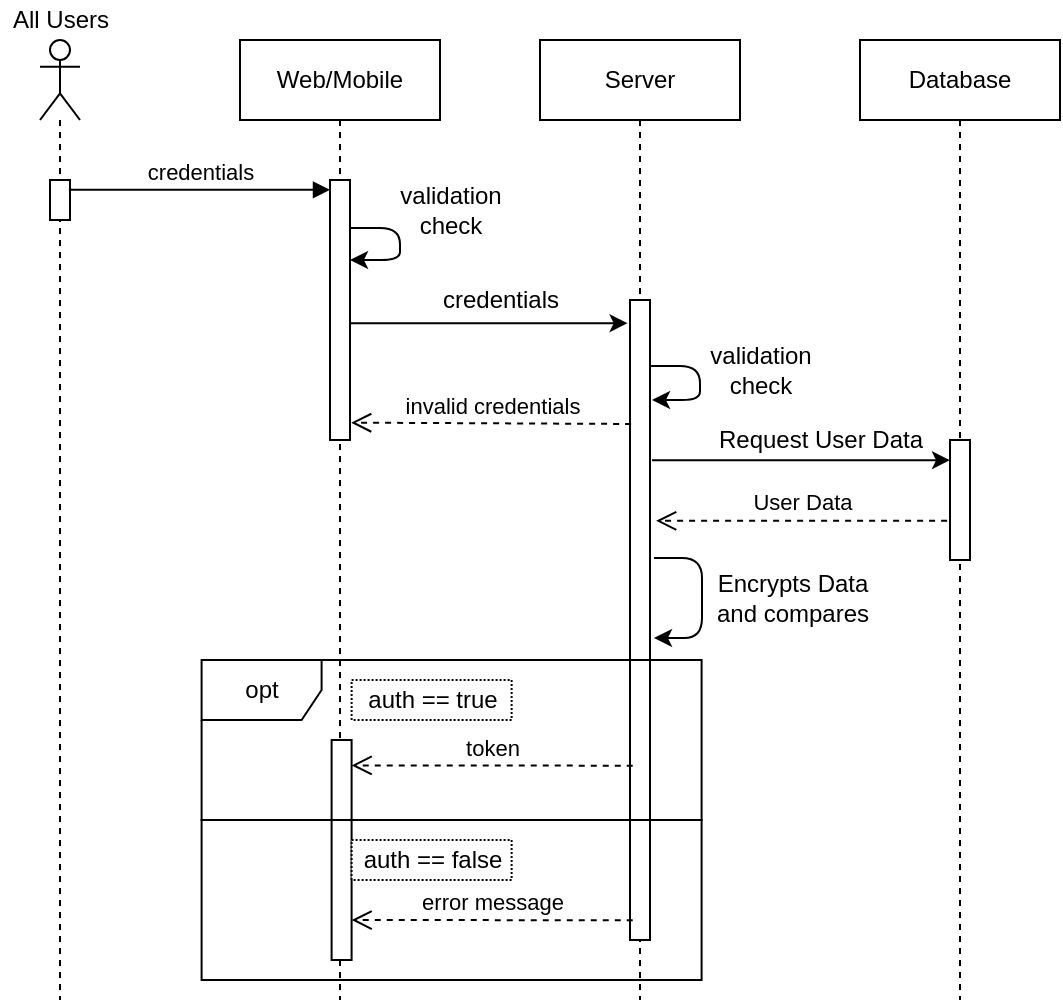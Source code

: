 <mxfile version="13.9.9" type="device" pages="8"><diagram id="iJgVvj-N-AQ0WdcPR5XS" name="Signin"><mxGraphModel dx="1422" dy="862" grid="1" gridSize="10" guides="1" tooltips="1" connect="1" arrows="1" fold="1" page="1" pageScale="1" pageWidth="850" pageHeight="1100" math="0" shadow="0"><root><mxCell id="0"/><mxCell id="1" parent="0"/><mxCell id="GuASFXOgTmhpiJYKEotS-1" value="Web/Mobile" style="shape=umlLifeline;perimeter=lifelinePerimeter;whiteSpace=wrap;html=1;container=1;collapsible=0;recursiveResize=0;outlineConnect=0;" vertex="1" parent="1"><mxGeometry x="130" y="200" width="100" height="480" as="geometry"/></mxCell><mxCell id="GuASFXOgTmhpiJYKEotS-7" value="" style="html=1;points=[];perimeter=orthogonalPerimeter;" vertex="1" parent="GuASFXOgTmhpiJYKEotS-1"><mxGeometry x="45" y="70" width="10" height="130" as="geometry"/></mxCell><mxCell id="GuASFXOgTmhpiJYKEotS-2" value="Server" style="shape=umlLifeline;perimeter=lifelinePerimeter;whiteSpace=wrap;html=1;container=1;collapsible=0;recursiveResize=0;outlineConnect=0;" vertex="1" parent="1"><mxGeometry x="280" y="200" width="100" height="480" as="geometry"/></mxCell><mxCell id="GuASFXOgTmhpiJYKEotS-11" value="" style="html=1;points=[];perimeter=orthogonalPerimeter;" vertex="1" parent="GuASFXOgTmhpiJYKEotS-2"><mxGeometry x="45" y="130" width="10" height="320" as="geometry"/></mxCell><mxCell id="rokExbw2m3ZGGYufd91J-17" value="" style="endArrow=classic;html=1;edgeStyle=orthogonalEdgeStyle;" edge="1" parent="GuASFXOgTmhpiJYKEotS-2"><mxGeometry width="50" height="50" relative="1" as="geometry"><mxPoint x="55" y="163" as="sourcePoint"/><mxPoint x="56" y="180" as="targetPoint"/><Array as="points"><mxPoint x="80" y="163"/><mxPoint x="80" y="180"/><mxPoint x="56" y="180"/></Array></mxGeometry></mxCell><mxCell id="rokExbw2m3ZGGYufd91J-15" value="" style="endArrow=classic;html=1;edgeStyle=orthogonalEdgeStyle;" edge="1" parent="GuASFXOgTmhpiJYKEotS-2"><mxGeometry width="50" height="50" relative="1" as="geometry"><mxPoint x="57" y="259" as="sourcePoint"/><mxPoint x="57" y="299" as="targetPoint"/><Array as="points"><mxPoint x="81" y="259"/><mxPoint x="81" y="299"/></Array></mxGeometry></mxCell><mxCell id="GuASFXOgTmhpiJYKEotS-3" value="Database" style="shape=umlLifeline;perimeter=lifelinePerimeter;whiteSpace=wrap;html=1;container=1;collapsible=0;recursiveResize=0;outlineConnect=0;" vertex="1" parent="1"><mxGeometry x="440" y="200" width="100" height="480" as="geometry"/></mxCell><mxCell id="GuASFXOgTmhpiJYKEotS-4" value="" style="shape=umlLifeline;participant=umlActor;perimeter=lifelinePerimeter;whiteSpace=wrap;html=1;container=1;collapsible=0;recursiveResize=0;verticalAlign=top;spacingTop=36;outlineConnect=0;" vertex="1" parent="1"><mxGeometry x="30" y="200" width="20" height="480" as="geometry"/></mxCell><mxCell id="GuASFXOgTmhpiJYKEotS-10" value="" style="html=1;points=[];perimeter=orthogonalPerimeter;" vertex="1" parent="GuASFXOgTmhpiJYKEotS-4"><mxGeometry x="5" y="70" width="10" height="20" as="geometry"/></mxCell><mxCell id="GuASFXOgTmhpiJYKEotS-5" value="All Users" style="text;html=1;align=center;verticalAlign=middle;resizable=0;points=[];autosize=1;" vertex="1" parent="1"><mxGeometry x="10" y="180" width="60" height="20" as="geometry"/></mxCell><mxCell id="GuASFXOgTmhpiJYKEotS-8" value="credentials" style="html=1;verticalAlign=bottom;endArrow=block;exitX=0.944;exitY=0.244;exitDx=0;exitDy=0;exitPerimeter=0;" edge="1" target="GuASFXOgTmhpiJYKEotS-7" parent="1" source="GuASFXOgTmhpiJYKEotS-10"><mxGeometry relative="1" as="geometry"><mxPoint x="50" y="277" as="sourcePoint"/></mxGeometry></mxCell><mxCell id="GuASFXOgTmhpiJYKEotS-12" style="edgeStyle=orthogonalEdgeStyle;rounded=0;orthogonalLoop=1;jettySize=auto;html=1;entryX=-0.12;entryY=0.099;entryDx=0;entryDy=0;entryPerimeter=0;" edge="1" parent="1"><mxGeometry relative="1" as="geometry"><mxPoint x="185" y="341.57" as="sourcePoint"/><mxPoint x="323.8" y="341.31" as="targetPoint"/><Array as="points"><mxPoint x="185" y="341.57"/><mxPoint x="324" y="341.57"/></Array></mxGeometry></mxCell><mxCell id="GuASFXOgTmhpiJYKEotS-14" value="credentials" style="text;html=1;align=center;verticalAlign=middle;resizable=0;points=[];autosize=1;" vertex="1" parent="1"><mxGeometry x="225" y="320.31" width="70" height="20" as="geometry"/></mxCell><mxCell id="GuASFXOgTmhpiJYKEotS-17" value="" style="html=1;points=[];perimeter=orthogonalPerimeter;" vertex="1" parent="1"><mxGeometry x="485" y="400" width="10" height="60" as="geometry"/></mxCell><mxCell id="GuASFXOgTmhpiJYKEotS-19" value="Request User Data" style="text;html=1;align=center;verticalAlign=middle;resizable=0;points=[];autosize=1;" vertex="1" parent="1"><mxGeometry x="360" y="390" width="120" height="20" as="geometry"/></mxCell><mxCell id="rokExbw2m3ZGGYufd91J-4" value="" style="endArrow=classic;html=1;edgeStyle=orthogonalEdgeStyle;" edge="1" parent="1"><mxGeometry width="50" height="50" relative="1" as="geometry"><mxPoint x="185" y="294" as="sourcePoint"/><mxPoint x="185" y="310" as="targetPoint"/><Array as="points"><mxPoint x="210" y="294"/><mxPoint x="210" y="310"/></Array></mxGeometry></mxCell><mxCell id="rokExbw2m3ZGGYufd91J-5" value="validation &lt;br&gt;check" style="text;html=1;align=center;verticalAlign=middle;resizable=0;points=[];autosize=1;" vertex="1" parent="1"><mxGeometry x="200" y="270" width="70" height="30" as="geometry"/></mxCell><mxCell id="rokExbw2m3ZGGYufd91J-6" value="opt" style="shape=umlFrame;whiteSpace=wrap;html=1;" vertex="1" parent="1"><mxGeometry x="110.8" y="510" width="250" height="80" as="geometry"/></mxCell><mxCell id="rokExbw2m3ZGGYufd91J-7" value="" style="html=1;points=[];perimeter=orthogonalPerimeter;" vertex="1" parent="1"><mxGeometry x="175.8" y="550" width="10" height="110" as="geometry"/></mxCell><mxCell id="rokExbw2m3ZGGYufd91J-8" value="token" style="html=1;verticalAlign=bottom;endArrow=open;dashed=1;endSize=8;exitX=0.057;exitY=0.874;exitDx=0;exitDy=0;exitPerimeter=0;" edge="1" parent="1"><mxGeometry relative="1" as="geometry"><mxPoint x="326.37" y="562.84" as="sourcePoint"/><mxPoint x="185.8" y="562.71" as="targetPoint"/></mxGeometry></mxCell><mxCell id="rokExbw2m3ZGGYufd91J-9" value="auth == true" style="text;html=1;align=center;verticalAlign=middle;resizable=0;points=[];autosize=1;fillColor=#ffffff;dashed=1;strokeColor=#000000;dashPattern=1 1;" vertex="1" parent="1"><mxGeometry x="185.8" y="520" width="80" height="20" as="geometry"/></mxCell><mxCell id="rokExbw2m3ZGGYufd91J-10" value="" style="rounded=0;whiteSpace=wrap;html=1;fillColor=none;" vertex="1" parent="1"><mxGeometry x="110.8" y="590" width="250" height="80" as="geometry"/></mxCell><mxCell id="rokExbw2m3ZGGYufd91J-11" value="auth == false" style="text;html=1;align=center;verticalAlign=middle;resizable=0;points=[];autosize=1;fillColor=#ffffff;dashed=1;strokeColor=#000000;dashPattern=1 1;" vertex="1" parent="1"><mxGeometry x="185.8" y="600" width="80" height="20" as="geometry"/></mxCell><mxCell id="rokExbw2m3ZGGYufd91J-12" value="error message" style="html=1;verticalAlign=bottom;endArrow=open;dashed=1;endSize=8;exitX=0.057;exitY=0.874;exitDx=0;exitDy=0;exitPerimeter=0;" edge="1" parent="1"><mxGeometry relative="1" as="geometry"><mxPoint x="326.37" y="640.13" as="sourcePoint"/><mxPoint x="185.8" y="640" as="targetPoint"/></mxGeometry></mxCell><mxCell id="rokExbw2m3ZGGYufd91J-13" style="edgeStyle=orthogonalEdgeStyle;rounded=0;orthogonalLoop=1;jettySize=auto;html=1;entryX=-0.08;entryY=0.343;entryDx=0;entryDy=0;entryPerimeter=0;" edge="1" parent="1"><mxGeometry relative="1" as="geometry"><mxPoint x="336" y="410.11" as="sourcePoint"/><mxPoint x="485" y="410.0" as="targetPoint"/><Array as="points"><mxPoint x="335.8" y="410.42"/><mxPoint x="484.8" y="410.42"/></Array></mxGeometry></mxCell><mxCell id="rokExbw2m3ZGGYufd91J-14" value="User Data" style="html=1;verticalAlign=bottom;endArrow=open;dashed=1;endSize=8;" edge="1" parent="1"><mxGeometry relative="1" as="geometry"><mxPoint x="483.55" y="440.42" as="sourcePoint"/><mxPoint x="338.05" y="440.42" as="targetPoint"/></mxGeometry></mxCell><mxCell id="rokExbw2m3ZGGYufd91J-16" value="Encrypts Data &lt;br&gt;and compares" style="text;html=1;align=center;verticalAlign=middle;resizable=0;points=[];autosize=1;" vertex="1" parent="1"><mxGeometry x="360.8" y="464.42" width="90" height="30" as="geometry"/></mxCell><mxCell id="rokExbw2m3ZGGYufd91J-18" value="validation &lt;br&gt;check" style="text;html=1;align=center;verticalAlign=middle;resizable=0;points=[];autosize=1;" vertex="1" parent="1"><mxGeometry x="355" y="350" width="70" height="30" as="geometry"/></mxCell><mxCell id="rokExbw2m3ZGGYufd91J-19" value="invalid credentials" style="html=1;verticalAlign=bottom;endArrow=open;dashed=1;endSize=8;entryX=1.056;entryY=0.841;entryDx=0;entryDy=0;entryPerimeter=0;exitX=0.056;exitY=0.423;exitDx=0;exitDy=0;exitPerimeter=0;" edge="1" parent="1"><mxGeometry relative="1" as="geometry"><mxPoint x="325.56" y="391.98" as="sourcePoint"/><mxPoint x="185.56" y="391.33" as="targetPoint"/></mxGeometry></mxCell></root></mxGraphModel></diagram><diagram id="b1_viIPvT2B6jkPvSaap" name="Signup"><mxGraphModel dx="2035" dy="718" grid="1" gridSize="10" guides="1" tooltips="1" connect="1" arrows="1" fold="1" page="1" pageScale="1" pageWidth="850" pageHeight="1100" math="0" shadow="0"><root><mxCell id="b9Ro9en9douxmLRFqgKH-0"/><mxCell id="b9Ro9en9douxmLRFqgKH-1" parent="b9Ro9en9douxmLRFqgKH-0"/><mxCell id="_NHXa7lihdW7iNG9A7KS-0" value="Mobile" style="shape=umlLifeline;perimeter=lifelinePerimeter;whiteSpace=wrap;html=1;container=1;collapsible=0;recursiveResize=0;outlineConnect=0;" vertex="1" parent="b9Ro9en9douxmLRFqgKH-1"><mxGeometry x="130" y="200" width="100" height="480" as="geometry"/></mxCell><mxCell id="_NHXa7lihdW7iNG9A7KS-1" value="" style="html=1;points=[];perimeter=orthogonalPerimeter;" vertex="1" parent="_NHXa7lihdW7iNG9A7KS-0"><mxGeometry x="45" y="70" width="10" height="130" as="geometry"/></mxCell><mxCell id="_NHXa7lihdW7iNG9A7KS-2" value="Server" style="shape=umlLifeline;perimeter=lifelinePerimeter;whiteSpace=wrap;html=1;container=1;collapsible=0;recursiveResize=0;outlineConnect=0;" vertex="1" parent="b9Ro9en9douxmLRFqgKH-1"><mxGeometry x="280" y="200" width="100" height="480" as="geometry"/></mxCell><mxCell id="_NHXa7lihdW7iNG9A7KS-3" value="" style="html=1;points=[];perimeter=orthogonalPerimeter;" vertex="1" parent="_NHXa7lihdW7iNG9A7KS-2"><mxGeometry x="45" y="130" width="10" height="340" as="geometry"/></mxCell><mxCell id="_NHXa7lihdW7iNG9A7KS-4" value="" style="endArrow=classic;html=1;edgeStyle=orthogonalEdgeStyle;" edge="1" parent="_NHXa7lihdW7iNG9A7KS-2"><mxGeometry width="50" height="50" relative="1" as="geometry"><mxPoint x="55" y="163" as="sourcePoint"/><mxPoint x="56" y="180" as="targetPoint"/><Array as="points"><mxPoint x="80" y="163"/><mxPoint x="80" y="180"/><mxPoint x="56" y="180"/></Array></mxGeometry></mxCell><mxCell id="_NHXa7lihdW7iNG9A7KS-6" value="Database" style="shape=umlLifeline;perimeter=lifelinePerimeter;whiteSpace=wrap;html=1;container=1;collapsible=0;recursiveResize=0;outlineConnect=0;" vertex="1" parent="b9Ro9en9douxmLRFqgKH-1"><mxGeometry x="440" y="200" width="100" height="480" as="geometry"/></mxCell><mxCell id="_NHXa7lihdW7iNG9A7KS-7" value="" style="shape=umlLifeline;participant=umlActor;perimeter=lifelinePerimeter;whiteSpace=wrap;html=1;container=1;collapsible=0;recursiveResize=0;verticalAlign=top;spacingTop=36;outlineConnect=0;" vertex="1" parent="b9Ro9en9douxmLRFqgKH-1"><mxGeometry x="30" y="200" width="20" height="480" as="geometry"/></mxCell><mxCell id="_NHXa7lihdW7iNG9A7KS-8" value="" style="html=1;points=[];perimeter=orthogonalPerimeter;" vertex="1" parent="_NHXa7lihdW7iNG9A7KS-7"><mxGeometry x="5" y="70" width="10" height="20" as="geometry"/></mxCell><mxCell id="_NHXa7lihdW7iNG9A7KS-9" value="Client, Owner" style="text;html=1;align=center;verticalAlign=middle;resizable=0;points=[];autosize=1;" vertex="1" parent="b9Ro9en9douxmLRFqgKH-1"><mxGeometry x="-5" y="180" width="90" height="20" as="geometry"/></mxCell><mxCell id="_NHXa7lihdW7iNG9A7KS-10" value="credentials" style="html=1;verticalAlign=bottom;endArrow=block;exitX=0.944;exitY=0.244;exitDx=0;exitDy=0;exitPerimeter=0;" edge="1" parent="b9Ro9en9douxmLRFqgKH-1" source="_NHXa7lihdW7iNG9A7KS-8" target="_NHXa7lihdW7iNG9A7KS-1"><mxGeometry relative="1" as="geometry"><mxPoint x="50" y="277" as="sourcePoint"/></mxGeometry></mxCell><mxCell id="_NHXa7lihdW7iNG9A7KS-11" style="edgeStyle=orthogonalEdgeStyle;rounded=0;orthogonalLoop=1;jettySize=auto;html=1;entryX=-0.12;entryY=0.099;entryDx=0;entryDy=0;entryPerimeter=0;" edge="1" parent="b9Ro9en9douxmLRFqgKH-1"><mxGeometry relative="1" as="geometry"><mxPoint x="185" y="341.3" as="sourcePoint"/><mxPoint x="323.8" y="341.31" as="targetPoint"/><Array as="points"><mxPoint x="185" y="341.57"/><mxPoint x="324" y="341.57"/></Array></mxGeometry></mxCell><mxCell id="_NHXa7lihdW7iNG9A7KS-12" value="credentials" style="text;html=1;align=center;verticalAlign=middle;resizable=0;points=[];autosize=1;" vertex="1" parent="b9Ro9en9douxmLRFqgKH-1"><mxGeometry x="225" y="320.31" width="70" height="20" as="geometry"/></mxCell><mxCell id="_NHXa7lihdW7iNG9A7KS-13" value="" style="html=1;points=[];perimeter=orthogonalPerimeter;" vertex="1" parent="b9Ro9en9douxmLRFqgKH-1"><mxGeometry x="485" y="400" width="10" height="120" as="geometry"/></mxCell><mxCell id="_NHXa7lihdW7iNG9A7KS-14" value="Check if email exists" style="text;html=1;align=center;verticalAlign=middle;resizable=0;points=[];autosize=1;" vertex="1" parent="b9Ro9en9douxmLRFqgKH-1"><mxGeometry x="355" y="390" width="120" height="20" as="geometry"/></mxCell><mxCell id="_NHXa7lihdW7iNG9A7KS-15" value="" style="endArrow=classic;html=1;edgeStyle=orthogonalEdgeStyle;" edge="1" parent="b9Ro9en9douxmLRFqgKH-1"><mxGeometry width="50" height="50" relative="1" as="geometry"><mxPoint x="185" y="294" as="sourcePoint"/><mxPoint x="185" y="310" as="targetPoint"/><Array as="points"><mxPoint x="210" y="294"/><mxPoint x="210" y="310"/></Array></mxGeometry></mxCell><mxCell id="_NHXa7lihdW7iNG9A7KS-16" value="validation &lt;br&gt;check" style="text;html=1;align=center;verticalAlign=middle;resizable=0;points=[];autosize=1;" vertex="1" parent="b9Ro9en9douxmLRFqgKH-1"><mxGeometry x="200" y="270" width="70" height="30" as="geometry"/></mxCell><mxCell id="_NHXa7lihdW7iNG9A7KS-17" value="opt" style="shape=umlFrame;whiteSpace=wrap;html=1;" vertex="1" parent="b9Ro9en9douxmLRFqgKH-1"><mxGeometry x="110" y="520" width="250" height="80" as="geometry"/></mxCell><mxCell id="_NHXa7lihdW7iNG9A7KS-18" value="" style="html=1;points=[];perimeter=orthogonalPerimeter;" vertex="1" parent="b9Ro9en9douxmLRFqgKH-1"><mxGeometry x="175" y="560" width="10" height="110" as="geometry"/></mxCell><mxCell id="_NHXa7lihdW7iNG9A7KS-19" value="token" style="html=1;verticalAlign=bottom;endArrow=open;dashed=1;endSize=8;exitX=0.057;exitY=0.874;exitDx=0;exitDy=0;exitPerimeter=0;" edge="1" parent="b9Ro9en9douxmLRFqgKH-1"><mxGeometry relative="1" as="geometry"><mxPoint x="325.57" y="572.84" as="sourcePoint"/><mxPoint x="185.0" y="572.71" as="targetPoint"/></mxGeometry></mxCell><mxCell id="_NHXa7lihdW7iNG9A7KS-20" value="signup == true" style="text;html=1;align=center;verticalAlign=middle;resizable=0;points=[];autosize=1;fillColor=#ffffff;dashed=1;strokeColor=#000000;dashPattern=1 1;" vertex="1" parent="b9Ro9en9douxmLRFqgKH-1"><mxGeometry x="180" y="530" width="90" height="20" as="geometry"/></mxCell><mxCell id="_NHXa7lihdW7iNG9A7KS-21" value="" style="rounded=0;whiteSpace=wrap;html=1;fillColor=none;" vertex="1" parent="b9Ro9en9douxmLRFqgKH-1"><mxGeometry x="110" y="600" width="250" height="80" as="geometry"/></mxCell><mxCell id="_NHXa7lihdW7iNG9A7KS-23" value="error message" style="html=1;verticalAlign=bottom;endArrow=open;dashed=1;endSize=8;exitX=0.057;exitY=0.874;exitDx=0;exitDy=0;exitPerimeter=0;" edge="1" parent="b9Ro9en9douxmLRFqgKH-1"><mxGeometry relative="1" as="geometry"><mxPoint x="325.57" y="650.13" as="sourcePoint"/><mxPoint x="185.0" y="650" as="targetPoint"/></mxGeometry></mxCell><mxCell id="_NHXa7lihdW7iNG9A7KS-24" style="edgeStyle=orthogonalEdgeStyle;rounded=0;orthogonalLoop=1;jettySize=auto;html=1;entryX=-0.08;entryY=0.343;entryDx=0;entryDy=0;entryPerimeter=0;" edge="1" parent="b9Ro9en9douxmLRFqgKH-1"><mxGeometry relative="1" as="geometry"><mxPoint x="336" y="410" as="sourcePoint"/><mxPoint x="485" y="410" as="targetPoint"/><Array as="points"><mxPoint x="335.8" y="410.42"/><mxPoint x="484.8" y="410.42"/></Array></mxGeometry></mxCell><mxCell id="_NHXa7lihdW7iNG9A7KS-25" value="check response" style="html=1;verticalAlign=bottom;endArrow=open;dashed=1;endSize=8;" edge="1" parent="b9Ro9en9douxmLRFqgKH-1"><mxGeometry relative="1" as="geometry"><mxPoint x="483.55" y="440.42" as="sourcePoint"/><mxPoint x="338.05" y="440.42" as="targetPoint"/></mxGeometry></mxCell><mxCell id="_NHXa7lihdW7iNG9A7KS-27" value="validation &lt;br&gt;check" style="text;html=1;align=center;verticalAlign=middle;resizable=0;points=[];autosize=1;" vertex="1" parent="b9Ro9en9douxmLRFqgKH-1"><mxGeometry x="355" y="350" width="70" height="30" as="geometry"/></mxCell><mxCell id="_NHXa7lihdW7iNG9A7KS-28" value="invalid credentials" style="html=1;verticalAlign=bottom;endArrow=open;dashed=1;endSize=8;entryX=1.056;entryY=0.841;entryDx=0;entryDy=0;entryPerimeter=0;exitX=0.056;exitY=0.423;exitDx=0;exitDy=0;exitPerimeter=0;" edge="1" parent="b9Ro9en9douxmLRFqgKH-1"><mxGeometry relative="1" as="geometry"><mxPoint x="325.56" y="391.98" as="sourcePoint"/><mxPoint x="185.56" y="391.33" as="targetPoint"/></mxGeometry></mxCell><mxCell id="_NHXa7lihdW7iNG9A7KS-29" value="Enter new user" style="text;html=1;align=center;verticalAlign=middle;resizable=0;points=[];autosize=1;" vertex="1" parent="b9Ro9en9douxmLRFqgKH-1"><mxGeometry x="365" y="460" width="100" height="20" as="geometry"/></mxCell><mxCell id="_NHXa7lihdW7iNG9A7KS-30" style="edgeStyle=orthogonalEdgeStyle;rounded=0;orthogonalLoop=1;jettySize=auto;html=1;entryX=-0.08;entryY=0.343;entryDx=0;entryDy=0;entryPerimeter=0;" edge="1" parent="b9Ro9en9douxmLRFqgKH-1"><mxGeometry relative="1" as="geometry"><mxPoint x="336" y="480" as="sourcePoint"/><mxPoint x="485" y="480" as="targetPoint"/><Array as="points"><mxPoint x="335.8" y="480.42"/><mxPoint x="484.8" y="480.42"/></Array></mxGeometry></mxCell><mxCell id="_NHXa7lihdW7iNG9A7KS-31" value="new user data" style="html=1;verticalAlign=bottom;endArrow=open;dashed=1;endSize=8;" edge="1" parent="b9Ro9en9douxmLRFqgKH-1"><mxGeometry relative="1" as="geometry"><mxPoint x="485.0" y="510.0" as="sourcePoint"/><mxPoint x="339.5" y="510.0" as="targetPoint"/></mxGeometry></mxCell><mxCell id="_NHXa7lihdW7iNG9A7KS-32" value="signup == false" style="text;html=1;align=center;verticalAlign=middle;resizable=0;points=[];autosize=1;fillColor=#ffffff;dashed=1;strokeColor=#000000;dashPattern=1 1;" vertex="1" parent="b9Ro9en9douxmLRFqgKH-1"><mxGeometry x="180" y="605" width="100" height="20" as="geometry"/></mxCell></root></mxGraphModel></diagram><diagram id="a68WblNyYLlC_xeu99-G" name="New CRO"><mxGraphModel dx="2031" dy="1231" grid="1" gridSize="10" guides="1" tooltips="1" connect="1" arrows="1" fold="1" page="1" pageScale="1" pageWidth="850" pageHeight="1100" math="0" shadow="0"><root><mxCell id="i3A1HXCVviCSyZX4NxgF-0"/><mxCell id="i3A1HXCVviCSyZX4NxgF-1" parent="i3A1HXCVviCSyZX4NxgF-0"/><mxCell id="i3A1HXCVviCSyZX4NxgF-2" value="Web" style="shape=umlLifeline;perimeter=lifelinePerimeter;whiteSpace=wrap;html=1;container=1;collapsible=0;recursiveResize=0;outlineConnect=0;" vertex="1" parent="i3A1HXCVviCSyZX4NxgF-1"><mxGeometry x="130" y="200" width="100" height="400" as="geometry"/></mxCell><mxCell id="i3A1HXCVviCSyZX4NxgF-3" value="" style="html=1;points=[];perimeter=orthogonalPerimeter;" vertex="1" parent="i3A1HXCVviCSyZX4NxgF-2"><mxGeometry x="45" y="70" width="10" height="130" as="geometry"/></mxCell><mxCell id="i3A1HXCVviCSyZX4NxgF-4" value="" style="html=1;points=[];perimeter=orthogonalPerimeter;" vertex="1" parent="i3A1HXCVviCSyZX4NxgF-2"><mxGeometry x="45" y="340" width="10" height="30" as="geometry"/></mxCell><mxCell id="i3A1HXCVviCSyZX4NxgF-5" value="Server" style="shape=umlLifeline;perimeter=lifelinePerimeter;whiteSpace=wrap;html=1;container=1;collapsible=0;recursiveResize=0;outlineConnect=0;" vertex="1" parent="i3A1HXCVviCSyZX4NxgF-1"><mxGeometry x="280" y="200" width="100" height="400" as="geometry"/></mxCell><mxCell id="i3A1HXCVviCSyZX4NxgF-6" value="" style="html=1;points=[];perimeter=orthogonalPerimeter;" vertex="1" parent="i3A1HXCVviCSyZX4NxgF-5"><mxGeometry x="45" y="120" width="10" height="250" as="geometry"/></mxCell><mxCell id="i3A1HXCVviCSyZX4NxgF-7" value="" style="endArrow=classic;html=1;edgeStyle=orthogonalEdgeStyle;" edge="1" parent="i3A1HXCVviCSyZX4NxgF-5"><mxGeometry width="50" height="50" relative="1" as="geometry"><mxPoint x="55" y="163" as="sourcePoint"/><mxPoint x="56" y="180" as="targetPoint"/><Array as="points"><mxPoint x="80" y="163"/><mxPoint x="80" y="180"/><mxPoint x="56" y="180"/></Array></mxGeometry></mxCell><mxCell id="i3A1HXCVviCSyZX4NxgF-8" value="Database" style="shape=umlLifeline;perimeter=lifelinePerimeter;whiteSpace=wrap;html=1;container=1;collapsible=0;recursiveResize=0;outlineConnect=0;" vertex="1" parent="i3A1HXCVviCSyZX4NxgF-1"><mxGeometry x="440" y="200" width="100" height="400" as="geometry"/></mxCell><mxCell id="i3A1HXCVviCSyZX4NxgF-9" value="" style="shape=umlLifeline;participant=umlActor;perimeter=lifelinePerimeter;whiteSpace=wrap;html=1;container=1;collapsible=0;recursiveResize=0;verticalAlign=top;spacingTop=36;outlineConnect=0;" vertex="1" parent="i3A1HXCVviCSyZX4NxgF-1"><mxGeometry x="30" y="200" width="20" height="400" as="geometry"/></mxCell><mxCell id="i3A1HXCVviCSyZX4NxgF-10" value="" style="html=1;points=[];perimeter=orthogonalPerimeter;" vertex="1" parent="i3A1HXCVviCSyZX4NxgF-9"><mxGeometry x="5" y="70" width="10" height="20" as="geometry"/></mxCell><mxCell id="i3A1HXCVviCSyZX4NxgF-11" value="Manager" style="text;html=1;align=center;verticalAlign=middle;resizable=0;points=[];autosize=1;" vertex="1" parent="i3A1HXCVviCSyZX4NxgF-1"><mxGeometry x="10" y="180" width="60" height="20" as="geometry"/></mxCell><mxCell id="i3A1HXCVviCSyZX4NxgF-12" value="credentials" style="html=1;verticalAlign=bottom;endArrow=block;exitX=0.944;exitY=0.244;exitDx=0;exitDy=0;exitPerimeter=0;" edge="1" parent="i3A1HXCVviCSyZX4NxgF-1" source="i3A1HXCVviCSyZX4NxgF-10" target="i3A1HXCVviCSyZX4NxgF-3"><mxGeometry relative="1" as="geometry"><mxPoint x="50" y="277" as="sourcePoint"/></mxGeometry></mxCell><mxCell id="i3A1HXCVviCSyZX4NxgF-13" style="edgeStyle=orthogonalEdgeStyle;rounded=0;orthogonalLoop=1;jettySize=auto;html=1;entryX=-0.12;entryY=0.099;entryDx=0;entryDy=0;entryPerimeter=0;" edge="1" parent="i3A1HXCVviCSyZX4NxgF-1"><mxGeometry relative="1" as="geometry"><mxPoint x="185" y="341.3" as="sourcePoint"/><mxPoint x="323.8" y="341.31" as="targetPoint"/><Array as="points"><mxPoint x="185" y="341.57"/><mxPoint x="324" y="341.57"/></Array></mxGeometry></mxCell><mxCell id="i3A1HXCVviCSyZX4NxgF-14" value="credentials" style="text;html=1;align=center;verticalAlign=middle;resizable=0;points=[];autosize=1;" vertex="1" parent="i3A1HXCVviCSyZX4NxgF-1"><mxGeometry x="225" y="320.31" width="70" height="20" as="geometry"/></mxCell><mxCell id="i3A1HXCVviCSyZX4NxgF-15" value="" style="html=1;points=[];perimeter=orthogonalPerimeter;" vertex="1" parent="i3A1HXCVviCSyZX4NxgF-1"><mxGeometry x="485" y="400" width="10" height="120" as="geometry"/></mxCell><mxCell id="i3A1HXCVviCSyZX4NxgF-16" value="Check if email exists" style="text;html=1;align=center;verticalAlign=middle;resizable=0;points=[];autosize=1;" vertex="1" parent="i3A1HXCVviCSyZX4NxgF-1"><mxGeometry x="355" y="390" width="120" height="20" as="geometry"/></mxCell><mxCell id="i3A1HXCVviCSyZX4NxgF-17" value="" style="endArrow=classic;html=1;edgeStyle=orthogonalEdgeStyle;" edge="1" parent="i3A1HXCVviCSyZX4NxgF-1"><mxGeometry width="50" height="50" relative="1" as="geometry"><mxPoint x="185" y="294" as="sourcePoint"/><mxPoint x="185" y="310" as="targetPoint"/><Array as="points"><mxPoint x="210" y="294"/><mxPoint x="210" y="310"/></Array></mxGeometry></mxCell><mxCell id="i3A1HXCVviCSyZX4NxgF-18" value="validation &lt;br&gt;check" style="text;html=1;align=center;verticalAlign=middle;resizable=0;points=[];autosize=1;" vertex="1" parent="i3A1HXCVviCSyZX4NxgF-1"><mxGeometry x="200" y="270" width="70" height="30" as="geometry"/></mxCell><mxCell id="i3A1HXCVviCSyZX4NxgF-19" style="edgeStyle=orthogonalEdgeStyle;rounded=0;orthogonalLoop=1;jettySize=auto;html=1;entryX=-0.08;entryY=0.343;entryDx=0;entryDy=0;entryPerimeter=0;" edge="1" parent="i3A1HXCVviCSyZX4NxgF-1"><mxGeometry relative="1" as="geometry"><mxPoint x="336" y="410" as="sourcePoint"/><mxPoint x="485" y="410" as="targetPoint"/><Array as="points"><mxPoint x="335.8" y="410.42"/><mxPoint x="484.8" y="410.42"/></Array></mxGeometry></mxCell><mxCell id="i3A1HXCVviCSyZX4NxgF-20" value="check response" style="html=1;verticalAlign=bottom;endArrow=open;dashed=1;endSize=8;" edge="1" parent="i3A1HXCVviCSyZX4NxgF-1"><mxGeometry relative="1" as="geometry"><mxPoint x="483.55" y="440.42" as="sourcePoint"/><mxPoint x="338.05" y="440.42" as="targetPoint"/></mxGeometry></mxCell><mxCell id="i3A1HXCVviCSyZX4NxgF-21" value="validation &lt;br&gt;check" style="text;html=1;align=center;verticalAlign=middle;resizable=0;points=[];autosize=1;" vertex="1" parent="i3A1HXCVviCSyZX4NxgF-1"><mxGeometry x="355" y="350" width="70" height="30" as="geometry"/></mxCell><mxCell id="i3A1HXCVviCSyZX4NxgF-22" value="invalid credentials" style="html=1;verticalAlign=bottom;endArrow=open;dashed=1;endSize=8;entryX=1.056;entryY=0.841;entryDx=0;entryDy=0;entryPerimeter=0;exitX=0.056;exitY=0.423;exitDx=0;exitDy=0;exitPerimeter=0;" edge="1" parent="i3A1HXCVviCSyZX4NxgF-1"><mxGeometry relative="1" as="geometry"><mxPoint x="325.56" y="391.98" as="sourcePoint"/><mxPoint x="185.56" y="391.33" as="targetPoint"/></mxGeometry></mxCell><mxCell id="i3A1HXCVviCSyZX4NxgF-23" value="Enter new user" style="text;html=1;align=center;verticalAlign=middle;resizable=0;points=[];autosize=1;" vertex="1" parent="i3A1HXCVviCSyZX4NxgF-1"><mxGeometry x="365" y="460" width="100" height="20" as="geometry"/></mxCell><mxCell id="i3A1HXCVviCSyZX4NxgF-24" style="edgeStyle=orthogonalEdgeStyle;rounded=0;orthogonalLoop=1;jettySize=auto;html=1;entryX=-0.08;entryY=0.343;entryDx=0;entryDy=0;entryPerimeter=0;" edge="1" parent="i3A1HXCVviCSyZX4NxgF-1"><mxGeometry relative="1" as="geometry"><mxPoint x="336" y="480" as="sourcePoint"/><mxPoint x="485" y="480" as="targetPoint"/><Array as="points"><mxPoint x="335.8" y="480.42"/><mxPoint x="484.8" y="480.42"/></Array></mxGeometry></mxCell><mxCell id="i3A1HXCVviCSyZX4NxgF-25" value="new user data" style="html=1;verticalAlign=bottom;endArrow=open;dashed=1;endSize=8;" edge="1" parent="i3A1HXCVviCSyZX4NxgF-1"><mxGeometry relative="1" as="geometry"><mxPoint x="485" y="510" as="sourcePoint"/><mxPoint x="339.5" y="510" as="targetPoint"/></mxGeometry></mxCell><mxCell id="i3A1HXCVviCSyZX4NxgF-26" value="" style="endArrow=classic;html=1;edgeStyle=orthogonalEdgeStyle;" edge="1" parent="i3A1HXCVviCSyZX4NxgF-1"><mxGeometry width="50" height="50" relative="1" as="geometry"><mxPoint x="335" y="543" as="sourcePoint"/><mxPoint x="336" y="560" as="targetPoint"/><Array as="points"><mxPoint x="360" y="543"/><mxPoint x="360" y="560"/><mxPoint x="336" y="560"/></Array></mxGeometry></mxCell><mxCell id="i3A1HXCVviCSyZX4NxgF-27" value="email sent" style="text;html=1;align=center;verticalAlign=middle;resizable=0;points=[];autosize=1;" vertex="1" parent="i3A1HXCVviCSyZX4NxgF-1"><mxGeometry x="355" y="535" width="70" height="20" as="geometry"/></mxCell><mxCell id="i3A1HXCVviCSyZX4NxgF-28" value="signup response" style="html=1;verticalAlign=bottom;endArrow=open;dashed=1;endSize=8;entryX=1.056;entryY=0.841;entryDx=0;entryDy=0;entryPerimeter=0;exitX=0.056;exitY=0.423;exitDx=0;exitDy=0;exitPerimeter=0;" edge="1" parent="i3A1HXCVviCSyZX4NxgF-1"><mxGeometry relative="1" as="geometry"><mxPoint x="320" y="555.65" as="sourcePoint"/><mxPoint x="180" y="555" as="targetPoint"/></mxGeometry></mxCell></root></mxGraphModel></diagram><diagram id="-azA2AW6TsDG0qMArq4V" name="New Project"><mxGraphModel dx="1422" dy="862" grid="1" gridSize="10" guides="1" tooltips="1" connect="1" arrows="1" fold="1" page="1" pageScale="1" pageWidth="850" pageHeight="1100" math="0" shadow="0"><root><mxCell id="j7oS7yPAFY7f7JX84x9e-0"/><mxCell id="j7oS7yPAFY7f7JX84x9e-1" parent="j7oS7yPAFY7f7JX84x9e-0"/><mxCell id="U_XPLfJmnxV2UTKyHCOm-0" value="Mobile" style="shape=umlLifeline;perimeter=lifelinePerimeter;whiteSpace=wrap;html=1;container=1;collapsible=0;recursiveResize=0;outlineConnect=0;" vertex="1" parent="j7oS7yPAFY7f7JX84x9e-1"><mxGeometry x="130" y="200" width="100" height="300" as="geometry"/></mxCell><mxCell id="U_XPLfJmnxV2UTKyHCOm-1" value="" style="html=1;points=[];perimeter=orthogonalPerimeter;" vertex="1" parent="U_XPLfJmnxV2UTKyHCOm-0"><mxGeometry x="45" y="70" width="10" height="210" as="geometry"/></mxCell><mxCell id="U_XPLfJmnxV2UTKyHCOm-3" value="Server" style="shape=umlLifeline;perimeter=lifelinePerimeter;whiteSpace=wrap;html=1;container=1;collapsible=0;recursiveResize=0;outlineConnect=0;" vertex="1" parent="j7oS7yPAFY7f7JX84x9e-1"><mxGeometry x="280" y="200" width="100" height="300" as="geometry"/></mxCell><mxCell id="U_XPLfJmnxV2UTKyHCOm-4" value="" style="html=1;points=[];perimeter=orthogonalPerimeter;" vertex="1" parent="U_XPLfJmnxV2UTKyHCOm-3"><mxGeometry x="45" y="130" width="10" height="150" as="geometry"/></mxCell><mxCell id="U_XPLfJmnxV2UTKyHCOm-5" value="" style="endArrow=classic;html=1;edgeStyle=orthogonalEdgeStyle;" edge="1" parent="U_XPLfJmnxV2UTKyHCOm-3"><mxGeometry width="50" height="50" relative="1" as="geometry"><mxPoint x="55" y="163" as="sourcePoint"/><mxPoint x="56" y="180" as="targetPoint"/><Array as="points"><mxPoint x="80" y="163"/><mxPoint x="80" y="180"/><mxPoint x="56" y="180"/></Array></mxGeometry></mxCell><mxCell id="U_XPLfJmnxV2UTKyHCOm-6" value="Database" style="shape=umlLifeline;perimeter=lifelinePerimeter;whiteSpace=wrap;html=1;container=1;collapsible=0;recursiveResize=0;outlineConnect=0;" vertex="1" parent="j7oS7yPAFY7f7JX84x9e-1"><mxGeometry x="440" y="200" width="100" height="300" as="geometry"/></mxCell><mxCell id="U_XPLfJmnxV2UTKyHCOm-7" value="" style="shape=umlLifeline;participant=umlActor;perimeter=lifelinePerimeter;whiteSpace=wrap;html=1;container=1;collapsible=0;recursiveResize=0;verticalAlign=top;spacingTop=36;outlineConnect=0;" vertex="1" parent="j7oS7yPAFY7f7JX84x9e-1"><mxGeometry x="30" y="200" width="20" height="300" as="geometry"/></mxCell><mxCell id="U_XPLfJmnxV2UTKyHCOm-8" value="" style="html=1;points=[];perimeter=orthogonalPerimeter;" vertex="1" parent="U_XPLfJmnxV2UTKyHCOm-7"><mxGeometry x="5" y="70" width="10" height="20" as="geometry"/></mxCell><mxCell id="U_XPLfJmnxV2UTKyHCOm-9" value="Owner" style="text;html=1;align=center;verticalAlign=middle;resizable=0;points=[];autosize=1;" vertex="1" parent="j7oS7yPAFY7f7JX84x9e-1"><mxGeometry x="15" y="180" width="50" height="20" as="geometry"/></mxCell><mxCell id="U_XPLfJmnxV2UTKyHCOm-10" value="project data" style="html=1;verticalAlign=bottom;endArrow=block;exitX=0.944;exitY=0.244;exitDx=0;exitDy=0;exitPerimeter=0;" edge="1" parent="j7oS7yPAFY7f7JX84x9e-1" source="U_XPLfJmnxV2UTKyHCOm-8" target="U_XPLfJmnxV2UTKyHCOm-1"><mxGeometry relative="1" as="geometry"><mxPoint x="50" y="277" as="sourcePoint"/></mxGeometry></mxCell><mxCell id="U_XPLfJmnxV2UTKyHCOm-11" style="edgeStyle=orthogonalEdgeStyle;rounded=0;orthogonalLoop=1;jettySize=auto;html=1;entryX=-0.12;entryY=0.099;entryDx=0;entryDy=0;entryPerimeter=0;" edge="1" parent="j7oS7yPAFY7f7JX84x9e-1"><mxGeometry relative="1" as="geometry"><mxPoint x="185" y="341.3" as="sourcePoint"/><mxPoint x="323.8" y="341.31" as="targetPoint"/><Array as="points"><mxPoint x="185" y="341.57"/><mxPoint x="324" y="341.57"/></Array></mxGeometry></mxCell><mxCell id="U_XPLfJmnxV2UTKyHCOm-12" value="data" style="text;html=1;align=center;verticalAlign=middle;resizable=0;points=[];autosize=1;" vertex="1" parent="j7oS7yPAFY7f7JX84x9e-1"><mxGeometry x="240" y="320.31" width="40" height="20" as="geometry"/></mxCell><mxCell id="U_XPLfJmnxV2UTKyHCOm-13" value="" style="html=1;points=[];perimeter=orthogonalPerimeter;" vertex="1" parent="j7oS7yPAFY7f7JX84x9e-1"><mxGeometry x="485" y="400" width="10" height="50" as="geometry"/></mxCell><mxCell id="U_XPLfJmnxV2UTKyHCOm-15" value="" style="endArrow=classic;html=1;edgeStyle=orthogonalEdgeStyle;" edge="1" parent="j7oS7yPAFY7f7JX84x9e-1"><mxGeometry width="50" height="50" relative="1" as="geometry"><mxPoint x="185" y="294" as="sourcePoint"/><mxPoint x="185" y="310" as="targetPoint"/><Array as="points"><mxPoint x="210" y="294"/><mxPoint x="210" y="310"/></Array></mxGeometry></mxCell><mxCell id="U_XPLfJmnxV2UTKyHCOm-16" value="validation &lt;br&gt;check" style="text;html=1;align=center;verticalAlign=middle;resizable=0;points=[];autosize=1;" vertex="1" parent="j7oS7yPAFY7f7JX84x9e-1"><mxGeometry x="200" y="270" width="70" height="30" as="geometry"/></mxCell><mxCell id="U_XPLfJmnxV2UTKyHCOm-19" value="data" style="text;html=1;align=center;verticalAlign=middle;resizable=0;points=[];autosize=1;" vertex="1" parent="j7oS7yPAFY7f7JX84x9e-1"><mxGeometry x="370" y="355" width="40" height="20" as="geometry"/></mxCell><mxCell id="U_XPLfJmnxV2UTKyHCOm-20" value="invalid data" style="html=1;verticalAlign=bottom;endArrow=open;dashed=1;endSize=8;entryX=1.056;entryY=0.841;entryDx=0;entryDy=0;entryPerimeter=0;exitX=0.056;exitY=0.423;exitDx=0;exitDy=0;exitPerimeter=0;" edge="1" parent="j7oS7yPAFY7f7JX84x9e-1"><mxGeometry relative="1" as="geometry"><mxPoint x="325.56" y="391.98" as="sourcePoint"/><mxPoint x="185.56" y="391.33" as="targetPoint"/></mxGeometry></mxCell><mxCell id="U_XPLfJmnxV2UTKyHCOm-21" value="Enter new user" style="text;html=1;align=center;verticalAlign=middle;resizable=0;points=[];autosize=1;" vertex="1" parent="j7oS7yPAFY7f7JX84x9e-1"><mxGeometry x="365" y="400" width="100" height="20" as="geometry"/></mxCell><mxCell id="U_XPLfJmnxV2UTKyHCOm-22" style="edgeStyle=orthogonalEdgeStyle;rounded=0;orthogonalLoop=1;jettySize=auto;html=1;entryX=-0.08;entryY=0.343;entryDx=0;entryDy=0;entryPerimeter=0;" edge="1" parent="j7oS7yPAFY7f7JX84x9e-1"><mxGeometry relative="1" as="geometry"><mxPoint x="336" y="420" as="sourcePoint"/><mxPoint x="485" y="420" as="targetPoint"/><Array as="points"><mxPoint x="335.8" y="420.42"/><mxPoint x="484.8" y="420.42"/></Array></mxGeometry></mxCell><mxCell id="U_XPLfJmnxV2UTKyHCOm-23" value="new user data" style="html=1;verticalAlign=bottom;endArrow=open;dashed=1;endSize=8;" edge="1" parent="j7oS7yPAFY7f7JX84x9e-1"><mxGeometry relative="1" as="geometry"><mxPoint x="485" y="439.5" as="sourcePoint"/><mxPoint x="339.5" y="439.5" as="targetPoint"/></mxGeometry></mxCell><mxCell id="U_XPLfJmnxV2UTKyHCOm-26" value="new project response" style="html=1;verticalAlign=bottom;endArrow=open;dashed=1;endSize=8;entryX=1.056;entryY=0.841;entryDx=0;entryDy=0;entryPerimeter=0;exitX=0.056;exitY=0.423;exitDx=0;exitDy=0;exitPerimeter=0;" edge="1" parent="j7oS7yPAFY7f7JX84x9e-1"><mxGeometry relative="1" as="geometry"><mxPoint x="330" y="470.65" as="sourcePoint"/><mxPoint x="190" y="470" as="targetPoint"/></mxGeometry></mxCell></root></mxGraphModel></diagram><diagram id="pzssD60a16sY27U2O0MT" name="Fetch Meetings"><mxGraphModel dx="1185" dy="718" grid="1" gridSize="10" guides="1" tooltips="1" connect="1" arrows="1" fold="1" page="1" pageScale="1" pageWidth="850" pageHeight="1100" math="0" shadow="0"><root><mxCell id="EVWRUltM6_5YUb72oSOr-0"/><mxCell id="EVWRUltM6_5YUb72oSOr-1" parent="EVWRUltM6_5YUb72oSOr-0"/><mxCell id="u7OnHc08iaZvNBFcd1ms-0" value="Web/Mobile" style="shape=umlLifeline;perimeter=lifelinePerimeter;whiteSpace=wrap;html=1;container=1;collapsible=0;recursiveResize=0;outlineConnect=0;" vertex="1" parent="EVWRUltM6_5YUb72oSOr-1"><mxGeometry x="130" y="200" width="100" height="230" as="geometry"/></mxCell><mxCell id="u7OnHc08iaZvNBFcd1ms-1" value="" style="html=1;points=[];perimeter=orthogonalPerimeter;" vertex="1" parent="u7OnHc08iaZvNBFcd1ms-0"><mxGeometry x="45" y="70" width="10" height="140" as="geometry"/></mxCell><mxCell id="u7OnHc08iaZvNBFcd1ms-2" value="Server" style="shape=umlLifeline;perimeter=lifelinePerimeter;whiteSpace=wrap;html=1;container=1;collapsible=0;recursiveResize=0;outlineConnect=0;" vertex="1" parent="EVWRUltM6_5YUb72oSOr-1"><mxGeometry x="280" y="200" width="100" height="230" as="geometry"/></mxCell><mxCell id="u7OnHc08iaZvNBFcd1ms-3" value="" style="html=1;points=[];perimeter=orthogonalPerimeter;" vertex="1" parent="u7OnHc08iaZvNBFcd1ms-2"><mxGeometry x="45" y="75" width="10" height="135" as="geometry"/></mxCell><mxCell id="u7OnHc08iaZvNBFcd1ms-4" value="" style="endArrow=classic;html=1;edgeStyle=orthogonalEdgeStyle;" edge="1" parent="u7OnHc08iaZvNBFcd1ms-2"><mxGeometry width="50" height="50" relative="1" as="geometry"><mxPoint x="55" y="100" as="sourcePoint"/><mxPoint x="56" y="117" as="targetPoint"/><Array as="points"><mxPoint x="80" y="100"/><mxPoint x="80" y="117"/><mxPoint x="56" y="117"/></Array></mxGeometry></mxCell><mxCell id="u7OnHc08iaZvNBFcd1ms-5" value="Database" style="shape=umlLifeline;perimeter=lifelinePerimeter;whiteSpace=wrap;html=1;container=1;collapsible=0;recursiveResize=0;outlineConnect=0;" vertex="1" parent="EVWRUltM6_5YUb72oSOr-1"><mxGeometry x="440" y="200" width="100" height="230" as="geometry"/></mxCell><mxCell id="u7OnHc08iaZvNBFcd1ms-12" value="" style="html=1;points=[];perimeter=orthogonalPerimeter;" vertex="1" parent="u7OnHc08iaZvNBFcd1ms-5"><mxGeometry x="45" y="140" width="10" height="50" as="geometry"/></mxCell><mxCell id="u7OnHc08iaZvNBFcd1ms-6" value="" style="shape=umlLifeline;participant=umlActor;perimeter=lifelinePerimeter;whiteSpace=wrap;html=1;container=1;collapsible=0;recursiveResize=0;verticalAlign=top;spacingTop=36;outlineConnect=0;" vertex="1" parent="EVWRUltM6_5YUb72oSOr-1"><mxGeometry x="30" y="200" width="20" height="230" as="geometry"/></mxCell><mxCell id="u7OnHc08iaZvNBFcd1ms-7" value="" style="html=1;points=[];perimeter=orthogonalPerimeter;" vertex="1" parent="u7OnHc08iaZvNBFcd1ms-6"><mxGeometry x="5" y="70" width="10" height="20" as="geometry"/></mxCell><mxCell id="u7OnHc08iaZvNBFcd1ms-8" value="Owner / Manager" style="text;html=1;align=center;verticalAlign=middle;resizable=0;points=[];autosize=1;" vertex="1" parent="EVWRUltM6_5YUb72oSOr-1"><mxGeometry y="180" width="110" height="20" as="geometry"/></mxCell><mxCell id="u7OnHc08iaZvNBFcd1ms-9" value="open meeting page" style="html=1;verticalAlign=bottom;endArrow=block;exitX=0.944;exitY=0.244;exitDx=0;exitDy=0;exitPerimeter=0;" edge="1" parent="EVWRUltM6_5YUb72oSOr-1" source="u7OnHc08iaZvNBFcd1ms-7" target="u7OnHc08iaZvNBFcd1ms-1"><mxGeometry relative="1" as="geometry"><mxPoint x="50" y="277" as="sourcePoint"/></mxGeometry></mxCell><mxCell id="u7OnHc08iaZvNBFcd1ms-10" style="edgeStyle=orthogonalEdgeStyle;rounded=0;orthogonalLoop=1;jettySize=auto;html=1;entryX=-0.12;entryY=0.099;entryDx=0;entryDy=0;entryPerimeter=0;" edge="1" parent="EVWRUltM6_5YUb72oSOr-1"><mxGeometry relative="1" as="geometry"><mxPoint x="185" y="290.99" as="sourcePoint"/><mxPoint x="323.8" y="291.0" as="targetPoint"/><Array as="points"><mxPoint x="185" y="291.26"/><mxPoint x="324" y="291.26"/></Array></mxGeometry></mxCell><mxCell id="u7OnHc08iaZvNBFcd1ms-11" value="fetch meetings" style="text;html=1;align=center;verticalAlign=middle;resizable=0;points=[];autosize=1;" vertex="1" parent="EVWRUltM6_5YUb72oSOr-1"><mxGeometry x="215" y="270" width="90" height="20" as="geometry"/></mxCell><mxCell id="u7OnHc08iaZvNBFcd1ms-16" value="invalid token" style="html=1;verticalAlign=bottom;endArrow=open;dashed=1;endSize=8;entryX=1.056;entryY=0.841;entryDx=0;entryDy=0;entryPerimeter=0;exitX=0.056;exitY=0.423;exitDx=0;exitDy=0;exitPerimeter=0;" edge="1" parent="EVWRUltM6_5YUb72oSOr-1"><mxGeometry relative="1" as="geometry"><mxPoint x="325.56" y="330.65" as="sourcePoint"/><mxPoint x="185.56" y="330.0" as="targetPoint"/></mxGeometry></mxCell><mxCell id="u7OnHc08iaZvNBFcd1ms-17" value="fetch meetings" style="text;html=1;align=center;verticalAlign=middle;resizable=0;points=[];autosize=1;" vertex="1" parent="EVWRUltM6_5YUb72oSOr-1"><mxGeometry x="370" y="330" width="90" height="20" as="geometry"/></mxCell><mxCell id="u7OnHc08iaZvNBFcd1ms-18" style="edgeStyle=orthogonalEdgeStyle;rounded=0;orthogonalLoop=1;jettySize=auto;html=1;entryX=-0.08;entryY=0.343;entryDx=0;entryDy=0;entryPerimeter=0;" edge="1" parent="EVWRUltM6_5YUb72oSOr-1"><mxGeometry relative="1" as="geometry"><mxPoint x="336" y="349.71" as="sourcePoint"/><mxPoint x="485" y="349.71" as="targetPoint"/><Array as="points"><mxPoint x="335.8" y="350.13"/><mxPoint x="484.8" y="350.13"/></Array></mxGeometry></mxCell><mxCell id="u7OnHc08iaZvNBFcd1ms-19" value="meetings data" style="html=1;verticalAlign=bottom;endArrow=open;dashed=1;endSize=8;" edge="1" parent="EVWRUltM6_5YUb72oSOr-1"><mxGeometry relative="1" as="geometry"><mxPoint x="487.75" y="370" as="sourcePoint"/><mxPoint x="342.25" y="370" as="targetPoint"/></mxGeometry></mxCell><mxCell id="u7OnHc08iaZvNBFcd1ms-20" value="list of meetings" style="html=1;verticalAlign=bottom;endArrow=open;dashed=1;endSize=8;entryX=1.056;entryY=0.841;entryDx=0;entryDy=0;entryPerimeter=0;exitX=0.056;exitY=0.423;exitDx=0;exitDy=0;exitPerimeter=0;" edge="1" parent="EVWRUltM6_5YUb72oSOr-1"><mxGeometry relative="1" as="geometry"><mxPoint x="330" y="390.65" as="sourcePoint"/><mxPoint x="190" y="390" as="targetPoint"/></mxGeometry></mxCell><mxCell id="7OKfC25tThiItv-7yHF7-0" value="validate &lt;br&gt;token" style="text;html=1;align=center;verticalAlign=middle;resizable=0;points=[];autosize=1;" vertex="1" parent="EVWRUltM6_5YUb72oSOr-1"><mxGeometry x="375" y="285" width="60" height="30" as="geometry"/></mxCell></root></mxGraphModel></diagram><diagram id="XWiTu30a017V8zjT19Bd" name="Book a Project"><mxGraphModel dx="1185" dy="718" grid="1" gridSize="10" guides="1" tooltips="1" connect="1" arrows="1" fold="1" page="1" pageScale="1" pageWidth="850" pageHeight="1100" math="0" shadow="0"><root><mxCell id="xltXHcvEkVkDPBESaulz-0"/><mxCell id="xltXHcvEkVkDPBESaulz-1" parent="xltXHcvEkVkDPBESaulz-0"/><mxCell id="n84tYxsea_73KbMLbTT7-0" value="Mobile" style="shape=umlLifeline;perimeter=lifelinePerimeter;whiteSpace=wrap;html=1;container=1;collapsible=0;recursiveResize=0;outlineConnect=0;" vertex="1" parent="xltXHcvEkVkDPBESaulz-1"><mxGeometry x="130" y="200" width="100" height="440" as="geometry"/></mxCell><mxCell id="n84tYxsea_73KbMLbTT7-1" value="" style="html=1;points=[];perimeter=orthogonalPerimeter;" vertex="1" parent="n84tYxsea_73KbMLbTT7-0"><mxGeometry x="45" y="70" width="10" height="180" as="geometry"/></mxCell><mxCell id="C3BxXNQ939diZcXWEAuR-14" value="" style="html=1;points=[];perimeter=orthogonalPerimeter;" vertex="1" parent="n84tYxsea_73KbMLbTT7-0"><mxGeometry x="45" y="380" width="10" height="20" as="geometry"/></mxCell><mxCell id="n84tYxsea_73KbMLbTT7-2" value="Server" style="shape=umlLifeline;perimeter=lifelinePerimeter;whiteSpace=wrap;html=1;container=1;collapsible=0;recursiveResize=0;outlineConnect=0;" vertex="1" parent="xltXHcvEkVkDPBESaulz-1"><mxGeometry x="280" y="200" width="100" height="440" as="geometry"/></mxCell><mxCell id="n84tYxsea_73KbMLbTT7-3" value="" style="html=1;points=[];perimeter=orthogonalPerimeter;" vertex="1" parent="n84tYxsea_73KbMLbTT7-2"><mxGeometry x="45" y="170" width="10" height="230" as="geometry"/></mxCell><mxCell id="n84tYxsea_73KbMLbTT7-5" value="Database" style="shape=umlLifeline;perimeter=lifelinePerimeter;whiteSpace=wrap;html=1;container=1;collapsible=0;recursiveResize=0;outlineConnect=0;" vertex="1" parent="xltXHcvEkVkDPBESaulz-1"><mxGeometry x="440" y="200" width="100" height="440" as="geometry"/></mxCell><mxCell id="n84tYxsea_73KbMLbTT7-7" value="" style="shape=umlLifeline;participant=umlActor;perimeter=lifelinePerimeter;whiteSpace=wrap;html=1;container=1;collapsible=0;recursiveResize=0;verticalAlign=top;spacingTop=36;outlineConnect=0;" vertex="1" parent="xltXHcvEkVkDPBESaulz-1"><mxGeometry x="30" y="200" width="20" height="440" as="geometry"/></mxCell><mxCell id="n84tYxsea_73KbMLbTT7-8" value="" style="html=1;points=[];perimeter=orthogonalPerimeter;" vertex="1" parent="n84tYxsea_73KbMLbTT7-7"><mxGeometry x="5" y="70" width="10" height="20" as="geometry"/></mxCell><mxCell id="n84tYxsea_73KbMLbTT7-9" value="Client" style="text;html=1;align=center;verticalAlign=middle;resizable=0;points=[];autosize=1;" vertex="1" parent="xltXHcvEkVkDPBESaulz-1"><mxGeometry x="15" y="180" width="50" height="20" as="geometry"/></mxCell><mxCell id="n84tYxsea_73KbMLbTT7-10" value="click on book button" style="html=1;verticalAlign=bottom;endArrow=block;exitX=0.944;exitY=0.244;exitDx=0;exitDy=0;exitPerimeter=0;" edge="1" parent="xltXHcvEkVkDPBESaulz-1" source="n84tYxsea_73KbMLbTT7-8" target="n84tYxsea_73KbMLbTT7-1"><mxGeometry relative="1" as="geometry"><mxPoint x="50" y="277" as="sourcePoint"/></mxGeometry></mxCell><mxCell id="n84tYxsea_73KbMLbTT7-18" value="validate &lt;br&gt;data, user token" style="text;html=1;align=center;verticalAlign=middle;resizable=0;points=[];autosize=1;" vertex="1" parent="xltXHcvEkVkDPBESaulz-1"><mxGeometry x="359.5" y="400" width="100" height="30" as="geometry"/></mxCell><mxCell id="n84tYxsea_73KbMLbTT7-4" value="" style="endArrow=classic;html=1;edgeStyle=orthogonalEdgeStyle;exitX=1.005;exitY=0.143;exitDx=0;exitDy=0;exitPerimeter=0;" edge="1" parent="xltXHcvEkVkDPBESaulz-1" source="n84tYxsea_73KbMLbTT7-1"><mxGeometry width="50" height="50" relative="1" as="geometry"><mxPoint x="190" y="290" as="sourcePoint"/><mxPoint x="185" y="307" as="targetPoint"/><Array as="points"><mxPoint x="210" y="290"/><mxPoint x="210" y="307"/></Array></mxGeometry></mxCell><mxCell id="n84tYxsea_73KbMLbTT7-19" value="Select &lt;br&gt;Installment Plan" style="text;html=1;align=center;verticalAlign=middle;resizable=0;points=[];autosize=1;" vertex="1" parent="xltXHcvEkVkDPBESaulz-1"><mxGeometry x="210" y="285" width="100" height="30" as="geometry"/></mxCell><mxCell id="n84tYxsea_73KbMLbTT7-20" value="" style="endArrow=classic;html=1;edgeStyle=orthogonalEdgeStyle;exitX=1.005;exitY=0.143;exitDx=0;exitDy=0;exitPerimeter=0;" edge="1" parent="xltXHcvEkVkDPBESaulz-1"><mxGeometry width="50" height="50" relative="1" as="geometry"><mxPoint x="185.05" y="325.02" as="sourcePoint"/><mxPoint x="185" y="342" as="targetPoint"/><Array as="points"><mxPoint x="210" y="325"/><mxPoint x="210" y="342"/></Array></mxGeometry></mxCell><mxCell id="n84tYxsea_73KbMLbTT7-21" value="Attach Invoice" style="text;html=1;align=center;verticalAlign=middle;resizable=0;points=[];autosize=1;" vertex="1" parent="xltXHcvEkVkDPBESaulz-1"><mxGeometry x="215" y="325" width="90" height="20" as="geometry"/></mxCell><mxCell id="n84tYxsea_73KbMLbTT7-24" style="edgeStyle=orthogonalEdgeStyle;rounded=0;orthogonalLoop=1;jettySize=auto;html=1;" edge="1" parent="xltXHcvEkVkDPBESaulz-1"><mxGeometry relative="1" as="geometry"><mxPoint x="188" y="400.0" as="sourcePoint"/><mxPoint x="330" y="400" as="targetPoint"/><Array as="points"><mxPoint x="292.5" y="400"/><mxPoint x="292.5" y="400"/></Array></mxGeometry></mxCell><mxCell id="n84tYxsea_73KbMLbTT7-25" value="Send Data" style="text;html=1;align=center;verticalAlign=middle;resizable=0;points=[];autosize=1;" vertex="1" parent="xltXHcvEkVkDPBESaulz-1"><mxGeometry x="225" y="380" width="70" height="20" as="geometry"/></mxCell><mxCell id="n84tYxsea_73KbMLbTT7-26" value="" style="endArrow=classic;html=1;edgeStyle=orthogonalEdgeStyle;exitX=1.005;exitY=0.143;exitDx=0;exitDy=0;exitPerimeter=0;" edge="1" parent="xltXHcvEkVkDPBESaulz-1"><mxGeometry width="50" height="50" relative="1" as="geometry"><mxPoint x="334.55" y="411.5" as="sourcePoint"/><mxPoint x="334.5" y="428.48" as="targetPoint"/><Array as="points"><mxPoint x="359.5" y="411.48"/><mxPoint x="359.5" y="428.48"/></Array></mxGeometry></mxCell><mxCell id="C3BxXNQ939diZcXWEAuR-7" value="" style="html=1;points=[];perimeter=orthogonalPerimeter;" vertex="1" parent="xltXHcvEkVkDPBESaulz-1"><mxGeometry x="485" y="465" width="10" height="120" as="geometry"/></mxCell><mxCell id="C3BxXNQ939diZcXWEAuR-8" value="Check if already booked" style="text;html=1;align=center;verticalAlign=middle;resizable=0;points=[];autosize=1;" vertex="1" parent="xltXHcvEkVkDPBESaulz-1"><mxGeometry x="344.48" y="450" width="140" height="20" as="geometry"/></mxCell><mxCell id="C3BxXNQ939diZcXWEAuR-9" style="edgeStyle=orthogonalEdgeStyle;rounded=0;orthogonalLoop=1;jettySize=auto;html=1;entryX=-0.08;entryY=0.343;entryDx=0;entryDy=0;entryPerimeter=0;" edge="1" parent="xltXHcvEkVkDPBESaulz-1"><mxGeometry relative="1" as="geometry"><mxPoint x="335.48" y="470" as="sourcePoint"/><mxPoint x="484.48" y="470" as="targetPoint"/><Array as="points"><mxPoint x="335.28" y="470.42"/><mxPoint x="484.28" y="470.42"/></Array></mxGeometry></mxCell><mxCell id="C3BxXNQ939diZcXWEAuR-10" value="check response" style="html=1;verticalAlign=bottom;endArrow=open;dashed=1;endSize=8;" edge="1" parent="xltXHcvEkVkDPBESaulz-1"><mxGeometry relative="1" as="geometry"><mxPoint x="483.03" y="500.42" as="sourcePoint"/><mxPoint x="337.53" y="500.42" as="targetPoint"/></mxGeometry></mxCell><mxCell id="C3BxXNQ939diZcXWEAuR-11" value="Enter new &lt;br&gt;booking, payment" style="text;html=1;align=center;verticalAlign=middle;resizable=0;points=[];autosize=1;" vertex="1" parent="xltXHcvEkVkDPBESaulz-1"><mxGeometry x="359.48" y="510" width="110" height="30" as="geometry"/></mxCell><mxCell id="C3BxXNQ939diZcXWEAuR-12" style="edgeStyle=orthogonalEdgeStyle;rounded=0;orthogonalLoop=1;jettySize=auto;html=1;entryX=-0.08;entryY=0.343;entryDx=0;entryDy=0;entryPerimeter=0;" edge="1" parent="xltXHcvEkVkDPBESaulz-1"><mxGeometry relative="1" as="geometry"><mxPoint x="335.48" y="540" as="sourcePoint"/><mxPoint x="484.48" y="540" as="targetPoint"/><Array as="points"><mxPoint x="335.28" y="540.42"/><mxPoint x="484.28" y="540.42"/></Array></mxGeometry></mxCell><mxCell id="C3BxXNQ939diZcXWEAuR-13" value="new booking" style="html=1;verticalAlign=bottom;endArrow=open;dashed=1;endSize=8;" edge="1" parent="xltXHcvEkVkDPBESaulz-1"><mxGeometry relative="1" as="geometry"><mxPoint x="484.48" y="570" as="sourcePoint"/><mxPoint x="338.98" y="570" as="targetPoint"/></mxGeometry></mxCell><mxCell id="C3BxXNQ939diZcXWEAuR-15" value="booking response" style="html=1;verticalAlign=bottom;endArrow=open;dashed=1;endSize=8;" edge="1" parent="xltXHcvEkVkDPBESaulz-1"><mxGeometry relative="1" as="geometry"><mxPoint x="325.5" y="590" as="sourcePoint"/><mxPoint x="190" y="590" as="targetPoint"/></mxGeometry></mxCell><mxCell id="C3BxXNQ939diZcXWEAuR-17" value="" style="endArrow=classic;html=1;edgeStyle=orthogonalEdgeStyle;exitX=1.005;exitY=0.143;exitDx=0;exitDy=0;exitPerimeter=0;" edge="1" parent="xltXHcvEkVkDPBESaulz-1"><mxGeometry width="50" height="50" relative="1" as="geometry"><mxPoint x="185.05" y="350.02" as="sourcePoint"/><mxPoint x="185" y="367.0" as="targetPoint"/><Array as="points"><mxPoint x="210" y="350"/><mxPoint x="210" y="367"/></Array></mxGeometry></mxCell><mxCell id="C3BxXNQ939diZcXWEAuR-18" value="Validate Data" style="text;html=1;align=center;verticalAlign=middle;resizable=0;points=[];autosize=1;" vertex="1" parent="xltXHcvEkVkDPBESaulz-1"><mxGeometry x="215" y="350" width="90" height="20" as="geometry"/></mxCell></root></mxGraphModel></diagram><diagram id="fyxI8lfVkhadTF6cxdog" name="Payment"><mxGraphModel dx="1422" dy="862" grid="1" gridSize="10" guides="1" tooltips="1" connect="1" arrows="1" fold="1" page="1" pageScale="1" pageWidth="850" pageHeight="1100" math="0" shadow="0"><root><mxCell id="2zDcaTEB8nCE6Q4Fx2IJ-0"/><mxCell id="2zDcaTEB8nCE6Q4Fx2IJ-1" parent="2zDcaTEB8nCE6Q4Fx2IJ-0"/><mxCell id="BtPYRKzLLthVF3RYi6cl-0" value="Mobile" style="shape=umlLifeline;perimeter=lifelinePerimeter;whiteSpace=wrap;html=1;container=1;collapsible=0;recursiveResize=0;outlineConnect=0;" vertex="1" parent="2zDcaTEB8nCE6Q4Fx2IJ-1"><mxGeometry x="130" y="196.09" width="100" height="283.91" as="geometry"/></mxCell><mxCell id="BtPYRKzLLthVF3RYi6cl-1" value="" style="html=1;points=[];perimeter=orthogonalPerimeter;" vertex="1" parent="BtPYRKzLLthVF3RYi6cl-0"><mxGeometry x="45" y="56.304" width="10" height="144.783" as="geometry"/></mxCell><mxCell id="BtPYRKzLLthVF3RYi6cl-2" value="" style="html=1;points=[];perimeter=orthogonalPerimeter;" vertex="1" parent="BtPYRKzLLthVF3RYi6cl-0"><mxGeometry x="45" y="243.912" width="10" height="16.087" as="geometry"/></mxCell><mxCell id="BtPYRKzLLthVF3RYi6cl-3" value="Server" style="shape=umlLifeline;perimeter=lifelinePerimeter;whiteSpace=wrap;html=1;container=1;collapsible=0;recursiveResize=0;outlineConnect=0;" vertex="1" parent="2zDcaTEB8nCE6Q4Fx2IJ-1"><mxGeometry x="280" y="196.09" width="100" height="283.91" as="geometry"/></mxCell><mxCell id="BtPYRKzLLthVF3RYi6cl-4" value="" style="html=1;points=[];perimeter=orthogonalPerimeter;" vertex="1" parent="BtPYRKzLLthVF3RYi6cl-3"><mxGeometry x="45" y="136.74" width="10" height="133.26" as="geometry"/></mxCell><mxCell id="BtPYRKzLLthVF3RYi6cl-5" value="Database" style="shape=umlLifeline;perimeter=lifelinePerimeter;whiteSpace=wrap;html=1;container=1;collapsible=0;recursiveResize=0;outlineConnect=0;" vertex="1" parent="2zDcaTEB8nCE6Q4Fx2IJ-1"><mxGeometry x="440" y="196.09" width="100" height="283.91" as="geometry"/></mxCell><mxCell id="BtPYRKzLLthVF3RYi6cl-18" value="" style="html=1;points=[];perimeter=orthogonalPerimeter;" vertex="1" parent="BtPYRKzLLthVF3RYi6cl-5"><mxGeometry x="45" y="201.08" width="10" height="48.92" as="geometry"/></mxCell><mxCell id="BtPYRKzLLthVF3RYi6cl-6" value="" style="shape=umlLifeline;participant=umlActor;perimeter=lifelinePerimeter;whiteSpace=wrap;html=1;container=1;collapsible=0;recursiveResize=0;verticalAlign=top;spacingTop=36;outlineConnect=0;" vertex="1" parent="2zDcaTEB8nCE6Q4Fx2IJ-1"><mxGeometry x="30" y="196.09" width="20" height="283.91" as="geometry"/></mxCell><mxCell id="BtPYRKzLLthVF3RYi6cl-7" value="" style="html=1;points=[];perimeter=orthogonalPerimeter;" vertex="1" parent="BtPYRKzLLthVF3RYi6cl-6"><mxGeometry x="5" y="56.304" width="10" height="16.087" as="geometry"/></mxCell><mxCell id="BtPYRKzLLthVF3RYi6cl-8" value="Client" style="text;html=1;align=center;verticalAlign=middle;resizable=0;points=[];autosize=1;" vertex="1" parent="2zDcaTEB8nCE6Q4Fx2IJ-1"><mxGeometry x="15" y="180" width="50" height="20" as="geometry"/></mxCell><mxCell id="BtPYRKzLLthVF3RYi6cl-9" value="click on payment button" style="html=1;verticalAlign=bottom;endArrow=block;exitX=0.944;exitY=0.244;exitDx=0;exitDy=0;exitPerimeter=0;" edge="1" parent="2zDcaTEB8nCE6Q4Fx2IJ-1" source="BtPYRKzLLthVF3RYi6cl-7" target="BtPYRKzLLthVF3RYi6cl-1"><mxGeometry x="15" y="180" as="geometry"><mxPoint x="50" y="258.022" as="sourcePoint"/></mxGeometry></mxCell><mxCell id="BtPYRKzLLthVF3RYi6cl-10" value="validate &lt;br&gt;data, user token" style="text;html=1;align=center;verticalAlign=middle;resizable=0;points=[];autosize=1;" vertex="1" parent="2zDcaTEB8nCE6Q4Fx2IJ-1"><mxGeometry x="359.5" y="335.957" width="100" height="30" as="geometry"/></mxCell><mxCell id="BtPYRKzLLthVF3RYi6cl-13" value="" style="endArrow=classic;html=1;edgeStyle=orthogonalEdgeStyle;exitX=1.005;exitY=0.143;exitDx=0;exitDy=0;exitPerimeter=0;" edge="1" parent="2zDcaTEB8nCE6Q4Fx2IJ-1"><mxGeometry x="15" y="180" width="50" height="50" as="geometry"><mxPoint x="185.05" y="269.647" as="sourcePoint"/><mxPoint x="185" y="283.304" as="targetPoint"/><Array as="points"><mxPoint x="210" y="269.63"/><mxPoint x="210" y="283.304"/></Array></mxGeometry></mxCell><mxCell id="BtPYRKzLLthVF3RYi6cl-14" value="Attach Invoice" style="text;html=1;align=center;verticalAlign=middle;resizable=0;points=[];autosize=1;" vertex="1" parent="2zDcaTEB8nCE6Q4Fx2IJ-1"><mxGeometry x="215" y="269.63" width="90" height="20" as="geometry"/></mxCell><mxCell id="BtPYRKzLLthVF3RYi6cl-15" style="edgeStyle=orthogonalEdgeStyle;rounded=0;orthogonalLoop=1;jettySize=auto;html=1;" edge="1" parent="2zDcaTEB8nCE6Q4Fx2IJ-1"><mxGeometry x="16" y="162.91" as="geometry"><mxPoint x="189" y="339.867" as="sourcePoint"/><mxPoint x="331" y="339.867" as="targetPoint"/><Array as="points"><mxPoint x="293.5" y="339.867"/><mxPoint x="293.5" y="339.867"/></Array></mxGeometry></mxCell><mxCell id="BtPYRKzLLthVF3RYi6cl-16" value="Send Data" style="text;html=1;align=center;verticalAlign=middle;resizable=0;points=[];autosize=1;" vertex="1" parent="2zDcaTEB8nCE6Q4Fx2IJ-1"><mxGeometry x="225" y="319.87" width="70" height="20" as="geometry"/></mxCell><mxCell id="BtPYRKzLLthVF3RYi6cl-17" value="" style="endArrow=classic;html=1;edgeStyle=orthogonalEdgeStyle;exitX=1.005;exitY=0.143;exitDx=0;exitDy=0;exitPerimeter=0;" edge="1" parent="2zDcaTEB8nCE6Q4Fx2IJ-1"><mxGeometry x="15" y="180" width="50" height="50" as="geometry"><mxPoint x="334.55" y="345.207" as="sourcePoint"/><mxPoint x="334.5" y="358.864" as="targetPoint"/><Array as="points"><mxPoint x="359.5" y="345.19"/><mxPoint x="359.5" y="358.864"/></Array></mxGeometry></mxCell><mxCell id="BtPYRKzLLthVF3RYi6cl-22" value="Enter new&amp;nbsp;payment" style="text;html=1;align=center;verticalAlign=middle;resizable=0;points=[];autosize=1;" vertex="1" parent="2zDcaTEB8nCE6Q4Fx2IJ-1"><mxGeometry x="354" y="389.997" width="120" height="20" as="geometry"/></mxCell><mxCell id="BtPYRKzLLthVF3RYi6cl-23" style="edgeStyle=orthogonalEdgeStyle;rounded=0;orthogonalLoop=1;jettySize=auto;html=1;entryX=-0.08;entryY=0.343;entryDx=0;entryDy=0;entryPerimeter=0;" edge="1" parent="2zDcaTEB8nCE6Q4Fx2IJ-1"><mxGeometry x="14.52" y="120.54" as="geometry"><mxPoint x="335" y="410.105" as="sourcePoint"/><mxPoint x="484" y="410.105" as="targetPoint"/><Array as="points"><mxPoint x="334.8" y="410.443"/><mxPoint x="483.8" y="410.443"/></Array></mxGeometry></mxCell><mxCell id="BtPYRKzLLthVF3RYi6cl-24" value="new payment" style="html=1;verticalAlign=bottom;endArrow=open;dashed=1;endSize=8;" edge="1" parent="2zDcaTEB8nCE6Q4Fx2IJ-1"><mxGeometry x="14.52" y="120.54" as="geometry"><mxPoint x="484" y="434.236" as="sourcePoint"/><mxPoint x="338.5" y="434.236" as="targetPoint"/></mxGeometry></mxCell><mxCell id="BtPYRKzLLthVF3RYi6cl-25" value="payment response" style="html=1;verticalAlign=bottom;endArrow=open;dashed=1;endSize=8;" edge="1" parent="2zDcaTEB8nCE6Q4Fx2IJ-1"><mxGeometry x="17.25" y="120.22" as="geometry"><mxPoint x="327.75" y="450.003" as="sourcePoint"/><mxPoint x="192.25" y="450.003" as="targetPoint"/></mxGeometry></mxCell><mxCell id="BtPYRKzLLthVF3RYi6cl-26" value="" style="endArrow=classic;html=1;edgeStyle=orthogonalEdgeStyle;exitX=1.005;exitY=0.143;exitDx=0;exitDy=0;exitPerimeter=0;" edge="1" parent="2zDcaTEB8nCE6Q4Fx2IJ-1"><mxGeometry x="15" y="180" width="50" height="50" as="geometry"><mxPoint x="185.05" y="289.755" as="sourcePoint"/><mxPoint x="185" y="303.413" as="targetPoint"/><Array as="points"><mxPoint x="210" y="289.739"/><mxPoint x="210" y="303.413"/></Array></mxGeometry></mxCell><mxCell id="BtPYRKzLLthVF3RYi6cl-27" value="Validate Data" style="text;html=1;align=center;verticalAlign=middle;resizable=0;points=[];autosize=1;" vertex="1" parent="2zDcaTEB8nCE6Q4Fx2IJ-1"><mxGeometry x="215" y="289.739" width="90" height="20" as="geometry"/></mxCell></root></mxGraphModel></diagram><diagram id="_haC9nuTEhcHuxIkDK6g" name="Chat"><mxGraphModel dx="1185" dy="718" grid="1" gridSize="10" guides="1" tooltips="1" connect="1" arrows="1" fold="1" page="1" pageScale="1" pageWidth="850" pageHeight="1100" math="0" shadow="0"><root><mxCell id="_SPlgsw4dDwTtWoKcSRP-0"/><mxCell id="_SPlgsw4dDwTtWoKcSRP-1" parent="_SPlgsw4dDwTtWoKcSRP-0"/><mxCell id="Vsn6Ki6iU3nygc9zyj22-0" value="Mobile" style="shape=umlLifeline;perimeter=lifelinePerimeter;whiteSpace=wrap;html=1;container=1;collapsible=0;recursiveResize=0;outlineConnect=0;" vertex="1" parent="_SPlgsw4dDwTtWoKcSRP-1"><mxGeometry x="130" y="196.09" width="100" height="303.91" as="geometry"/></mxCell><mxCell id="Vsn6Ki6iU3nygc9zyj22-1" value="" style="html=1;points=[];perimeter=orthogonalPerimeter;" vertex="1" parent="Vsn6Ki6iU3nygc9zyj22-0"><mxGeometry x="45" y="56.3" width="10" height="43.7" as="geometry"/></mxCell><mxCell id="-iGk_DzwR1gaCKR8Yigi-2" value="" style="html=1;points=[];perimeter=orthogonalPerimeter;" vertex="1" parent="Vsn6Ki6iU3nygc9zyj22-0"><mxGeometry x="45" y="240.21" width="10" height="43.7" as="geometry"/></mxCell><mxCell id="Vsn6Ki6iU3nygc9zyj22-3" value="Server" style="shape=umlLifeline;perimeter=lifelinePerimeter;whiteSpace=wrap;html=1;container=1;collapsible=0;recursiveResize=0;outlineConnect=0;" vertex="1" parent="_SPlgsw4dDwTtWoKcSRP-1"><mxGeometry x="280" y="196.09" width="100" height="303.91" as="geometry"/></mxCell><mxCell id="Vsn6Ki6iU3nygc9zyj22-4" value="" style="html=1;points=[];perimeter=orthogonalPerimeter;" vertex="1" parent="Vsn6Ki6iU3nygc9zyj22-3"><mxGeometry x="45" y="69.24" width="10" height="100.76" as="geometry"/></mxCell><mxCell id="Vsn6Ki6iU3nygc9zyj22-33" value="" style="html=1;points=[];perimeter=orthogonalPerimeter;" vertex="1" parent="Vsn6Ki6iU3nygc9zyj22-3"><mxGeometry x="45" y="233.91" width="10" height="46.09" as="geometry"/></mxCell><mxCell id="Vsn6Ki6iU3nygc9zyj22-5" value="Database" style="shape=umlLifeline;perimeter=lifelinePerimeter;whiteSpace=wrap;html=1;container=1;collapsible=0;recursiveResize=0;outlineConnect=0;" vertex="1" parent="_SPlgsw4dDwTtWoKcSRP-1"><mxGeometry x="440" y="196.09" width="100" height="303.91" as="geometry"/></mxCell><mxCell id="Vsn6Ki6iU3nygc9zyj22-6" value="" style="html=1;points=[];perimeter=orthogonalPerimeter;" vertex="1" parent="Vsn6Ki6iU3nygc9zyj22-5"><mxGeometry x="45" y="106.57" width="10" height="26.09" as="geometry"/></mxCell><mxCell id="Vsn6Ki6iU3nygc9zyj22-34" value="" style="html=1;points=[];perimeter=orthogonalPerimeter;" vertex="1" parent="Vsn6Ki6iU3nygc9zyj22-5"><mxGeometry x="45" y="241.96" width="10" height="30" as="geometry"/></mxCell><mxCell id="Vsn6Ki6iU3nygc9zyj22-7" value="" style="shape=umlLifeline;participant=umlActor;perimeter=lifelinePerimeter;whiteSpace=wrap;html=1;container=1;collapsible=0;recursiveResize=0;verticalAlign=top;spacingTop=36;outlineConnect=0;" vertex="1" parent="_SPlgsw4dDwTtWoKcSRP-1"><mxGeometry x="30" y="190" width="20" height="310" as="geometry"/></mxCell><mxCell id="Vsn6Ki6iU3nygc9zyj22-8" value="" style="html=1;points=[];perimeter=orthogonalPerimeter;" vertex="1" parent="Vsn6Ki6iU3nygc9zyj22-7"><mxGeometry x="5" y="62.394" width="10" height="16.087" as="geometry"/></mxCell><mxCell id="Vsn6Ki6iU3nygc9zyj22-9" value="Client" style="text;html=1;align=center;verticalAlign=middle;resizable=0;points=[];autosize=1;" vertex="1" parent="_SPlgsw4dDwTtWoKcSRP-1"><mxGeometry x="15" y="160" width="50" height="20" as="geometry"/></mxCell><mxCell id="Vsn6Ki6iU3nygc9zyj22-27" value="enter message" style="html=1;verticalAlign=bottom;endArrow=block;exitX=0.5;exitY=0.473;exitDx=0;exitDy=0;exitPerimeter=0;" edge="1" parent="_SPlgsw4dDwTtWoKcSRP-1" source="Vsn6Ki6iU3nygc9zyj22-8" target="Vsn6Ki6iU3nygc9zyj22-0"><mxGeometry width="80" relative="1" as="geometry"><mxPoint x="50" y="260" as="sourcePoint"/><mxPoint x="130" y="260" as="targetPoint"/></mxGeometry></mxCell><mxCell id="Vsn6Ki6iU3nygc9zyj22-28" value="send message" style="html=1;verticalAlign=bottom;endArrow=block;" edge="1" parent="_SPlgsw4dDwTtWoKcSRP-1"><mxGeometry width="80" relative="1" as="geometry"><mxPoint x="180" y="280" as="sourcePoint"/><mxPoint x="329.5" y="280.003" as="targetPoint"/></mxGeometry></mxCell><mxCell id="Vsn6Ki6iU3nygc9zyj22-29" value="message" style="html=1;verticalAlign=bottom;endArrow=block;exitX=0.5;exitY=0.473;exitDx=0;exitDy=0;exitPerimeter=0;" edge="1" parent="_SPlgsw4dDwTtWoKcSRP-1"><mxGeometry width="80" relative="1" as="geometry"><mxPoint x="330.0" y="312.663" as="sourcePoint"/><mxPoint x="489.5" y="312.663" as="targetPoint"/></mxGeometry></mxCell><mxCell id="Vsn6Ki6iU3nygc9zyj22-30" value="message" style="html=1;verticalAlign=bottom;endArrow=block;" edge="1" parent="_SPlgsw4dDwTtWoKcSRP-1" target="-iGk_DzwR1gaCKR8Yigi-10"><mxGeometry width="80" relative="1" as="geometry"><mxPoint x="335" y="350" as="sourcePoint"/><mxPoint x="600" y="350" as="targetPoint"/><Array as="points"><mxPoint x="570" y="350"/></Array></mxGeometry></mxCell><mxCell id="Vsn6Ki6iU3nygc9zyj22-35" value="message" style="html=1;verticalAlign=bottom;endArrow=block;exitX=0.5;exitY=0.473;exitDx=0;exitDy=0;exitPerimeter=0;" edge="1" parent="_SPlgsw4dDwTtWoKcSRP-1"><mxGeometry width="80" relative="1" as="geometry"><mxPoint x="335.5" y="450.003" as="sourcePoint"/><mxPoint x="490" y="450" as="targetPoint"/></mxGeometry></mxCell><mxCell id="Vsn6Ki6iU3nygc9zyj22-36" style="edgeStyle=orthogonalEdgeStyle;rounded=0;orthogonalLoop=1;jettySize=auto;html=1;entryX=-0.048;entryY=0.212;entryDx=0;entryDy=0;entryPerimeter=0;" edge="1" parent="_SPlgsw4dDwTtWoKcSRP-1" source="-iGk_DzwR1gaCKR8Yigi-11" target="Vsn6Ki6iU3nygc9zyj22-33"><mxGeometry relative="1" as="geometry"><mxPoint x="605" y="390" as="sourcePoint"/></mxGeometry></mxCell><mxCell id="-iGk_DzwR1gaCKR8Yigi-0" value="" style="endArrow=classic;html=1;edgeStyle=orthogonalEdgeStyle;exitX=1.005;exitY=0.143;exitDx=0;exitDy=0;exitPerimeter=0;" edge="1" parent="_SPlgsw4dDwTtWoKcSRP-1"><mxGeometry x="15" y="114.81" width="50" height="50" as="geometry"><mxPoint x="334.55" y="280.017" as="sourcePoint"/><mxPoint x="334.5" y="293.674" as="targetPoint"/><Array as="points"><mxPoint x="359.5" y="280.0"/><mxPoint x="359.5" y="293.674"/></Array></mxGeometry></mxCell><mxCell id="-iGk_DzwR1gaCKR8Yigi-1" value="find available &lt;br&gt;agent" style="text;html=1;align=left;verticalAlign=middle;resizable=0;points=[];autosize=1;" vertex="1" parent="_SPlgsw4dDwTtWoKcSRP-1"><mxGeometry x="360" y="260" width="90" height="30" as="geometry"/></mxCell><mxCell id="-iGk_DzwR1gaCKR8Yigi-4" value="message" style="html=1;verticalAlign=bottom;endArrow=block;exitX=-0.186;exitY=0.661;exitDx=0;exitDy=0;exitPerimeter=0;" edge="1" parent="_SPlgsw4dDwTtWoKcSRP-1" source="Vsn6Ki6iU3nygc9zyj22-33" target="Vsn6Ki6iU3nygc9zyj22-0"><mxGeometry width="80" relative="1" as="geometry"><mxPoint x="230" y="450" as="sourcePoint"/><mxPoint x="310" y="450" as="targetPoint"/></mxGeometry></mxCell><mxCell id="-iGk_DzwR1gaCKR8Yigi-5" value="" style="shape=umlLifeline;participant=umlActor;perimeter=lifelinePerimeter;whiteSpace=wrap;html=1;container=1;collapsible=0;recursiveResize=0;verticalAlign=top;spacingTop=36;outlineConnect=0;" vertex="1" parent="_SPlgsw4dDwTtWoKcSRP-1"><mxGeometry x="720" y="200" width="20" height="310" as="geometry"/></mxCell><mxCell id="-iGk_DzwR1gaCKR8Yigi-12" value="" style="html=1;points=[];perimeter=orthogonalPerimeter;" vertex="1" parent="-iGk_DzwR1gaCKR8Yigi-5"><mxGeometry x="5" y="185" width="10" height="20" as="geometry"/></mxCell><mxCell id="-iGk_DzwR1gaCKR8Yigi-9" value="Web" style="shape=umlLifeline;perimeter=lifelinePerimeter;whiteSpace=wrap;html=1;container=1;collapsible=0;recursiveResize=0;outlineConnect=0;" vertex="1" parent="_SPlgsw4dDwTtWoKcSRP-1"><mxGeometry x="570" y="196.09" width="100" height="303.91" as="geometry"/></mxCell><mxCell id="-iGk_DzwR1gaCKR8Yigi-10" value="" style="html=1;points=[];perimeter=orthogonalPerimeter;" vertex="1" parent="-iGk_DzwR1gaCKR8Yigi-9"><mxGeometry x="45" y="138.91" width="10" height="26.09" as="geometry"/></mxCell><mxCell id="-iGk_DzwR1gaCKR8Yigi-11" value="" style="html=1;points=[];perimeter=orthogonalPerimeter;" vertex="1" parent="-iGk_DzwR1gaCKR8Yigi-9"><mxGeometry x="45" y="180" width="10" height="30" as="geometry"/></mxCell><mxCell id="-iGk_DzwR1gaCKR8Yigi-13" value="enter message" style="html=1;verticalAlign=bottom;endArrow=block;entryX=0.919;entryY=0.427;entryDx=0;entryDy=0;entryPerimeter=0;" edge="1" parent="_SPlgsw4dDwTtWoKcSRP-1" source="-iGk_DzwR1gaCKR8Yigi-5" target="-iGk_DzwR1gaCKR8Yigi-11"><mxGeometry width="80" relative="1" as="geometry"><mxPoint x="710.0" y="410.003" as="sourcePoint"/><mxPoint x="849.5" y="410.003" as="targetPoint"/></mxGeometry></mxCell><mxCell id="-iGk_DzwR1gaCKR8Yigi-14" value="CRO Agent" style="text;html=1;align=center;verticalAlign=middle;resizable=0;points=[];autosize=1;" vertex="1" parent="_SPlgsw4dDwTtWoKcSRP-1"><mxGeometry x="690" y="176.09" width="80" height="20" as="geometry"/></mxCell><mxCell id="-iGk_DzwR1gaCKR8Yigi-15" value="message" style="text;html=1;align=center;verticalAlign=middle;resizable=0;points=[];autosize=1;" vertex="1" parent="_SPlgsw4dDwTtWoKcSRP-1"><mxGeometry x="420" y="370" width="60" height="20" as="geometry"/></mxCell></root></mxGraphModel></diagram></mxfile>